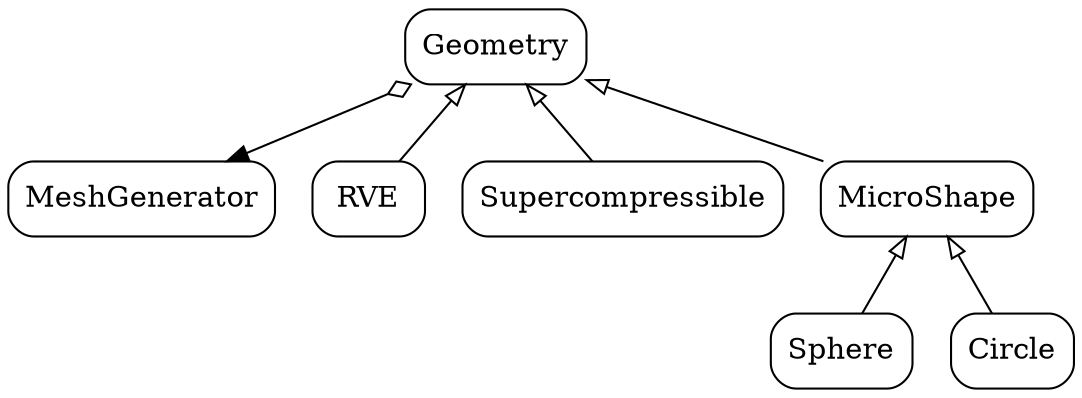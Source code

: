 digraph geometry {

    node[shape=record, style=rounded]
    Geometry[label = "{Geometry}"]
    MeshGenerator[label = "{MeshGenerator}"]
    RVE[label = "{RVE}"]
    Supercompressible[label = "{Supercompressible}"]
    MicroShape[label = "{MicroShape}"]
    Sphere[label = "{Sphere}"]

    // generalizations
    edge[dir=back, arrowtail=empty, style=normal]
    Geometry->RVE
    Geometry->Supercompressible
    Geometry->MicroShape
    MicroShape->Sphere
    MicroShape->Circle

    // aggregations
    edge[dir=both, arrowtail=ediamond, arrowhead=normal, style=normal]
    Geometry->MeshGenerator


}